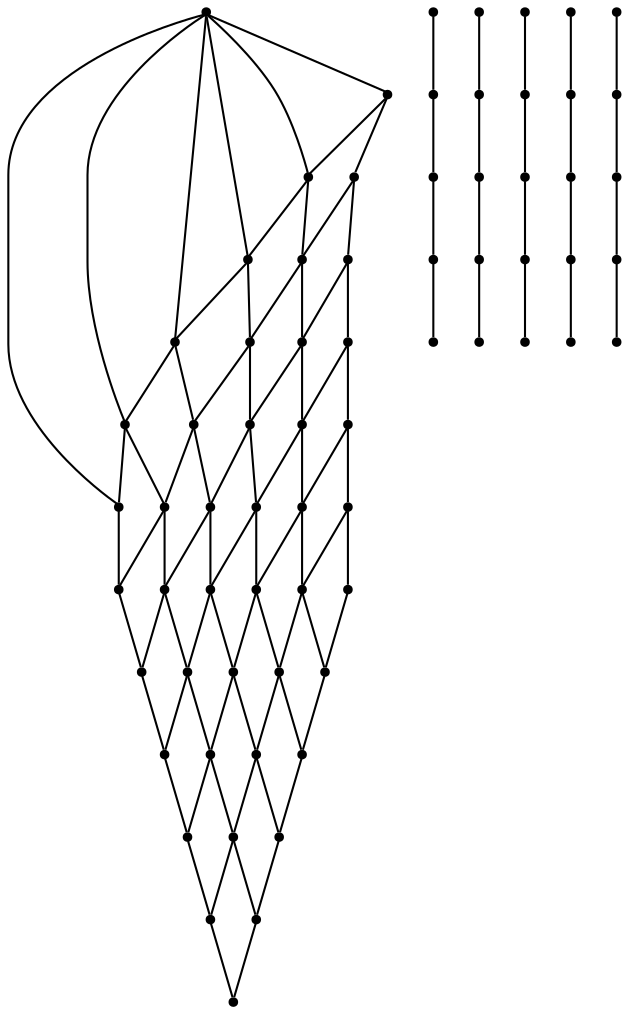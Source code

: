 graph {
  node [shape=point,comment="{\"directed\":false,\"doi\":\"10.4230/LIPIcs.GD.2024.24\",\"figure\":\"1 (1)\"}"]

  v0 [pos="1084.9940782591862,934.5242110192515"]
  v1 [pos="988.0156925785517,965.5282500155167"]
  v2 [pos="1003.8114751937403,973.3901919330513"]
  v3 [pos="1018.4047406570305,980.1298894186688"]
  v4 [pos="1033.5347547029623,988.1249531173922"]
  v5 [pos="1047.2609549795538,994.5921920416528"]
  v6 [pos="952.8723176143612,926.2685942175722"]
  v7 [pos="853.7800869158029,958.7793015595528"]
  v8 [pos="869.5758059351879,966.6417203312286"]
  v9 [pos="884.1690713984781,973.3824033154056"]
  v10 [pos="899.2990854444097,981.3759410808759"]
  v11 [pos="913.0253493168052,987.8442449793862"]
  v12 [pos="820.7506364642907,918.0129774158929"]
  v13 [pos="720.2937670114288,955.031228006786"]
  v14 [pos="736.0895496266176,962.893646778462"]
  v15 [pos="750.6828150899078,969.6339164890493"]
  v16 [pos="765.8127655400358,977.6278675281094"]
  v17 [pos="779.5390294124311,984.0961714266193"]
  v18 [pos="688.6288917184165,909.7573606142136"]
  v19 [pos="697.767990274943,861.6941349205077"]
  v20 [pos="706.0855582401705,811.7073114099709"]
  v21 [pos="716.3414627042525,763.5687586570347"]
  v22 [pos="724.7910555578169,715.7954761765433"]
  v23 [pos="733.9590902049954,665.8944069357996"]
  v24 [pos="744.7745105494186,616.3957390099915"]
  v25 [pos="754.6897958892555,563.0209462992661"]
  v26 [pos="556.507210568346,901.5016802319819"]
  v27 [pos="584.2558562737913,854.2553056827915"]
  v28 [pos="613.6643206560914,806.3762728488373"]
  v29 [pos="640.3239995170204,759.36671996149"]
  v30 [pos="668.1872289616572,711.2074399485332"]
  v31 [pos="695.9018350132092,662.676722349567"]
  v32 [pos="724.9046376631011,614.7569502767842"]
  v33 [pos="424.38553736775094,893.2460634303029"]
  v34 [pos="470.9342076034641,847.8762370893078"]
  v35 [pos="516.8015759948835,801.4909975392465"]
  v36 [pos="564.2167549540131,753.1749914650925"]
  v37 [pos="612.0107661658943,706.6834293365982"]
  v38 [pos="656.9590082558682,660.0411812993669"]
  v39 [pos="704.0974898228772,613.5516537485432"]
  v40 [pos="926.974452885122,874.6446350681856"]
  v41 [pos="898.0335925479662,823.7017666892085"]
  v42 [pos="870.0816469572651,773.1432268532012"]
  v43 [pos="842.8851559178906,721.7684875733393"]
  v44 [pos="812.5116093165468,670.8952081087556"]
  v45 [pos="784.9208878904669,618.9219215103906"]
  v46 [pos="811.6383753368962,868.4265524328972"]
  v47 [pos="803.5666051527007,818.9331140075085"]
  v48 [pos="793.277630870731,768.5654906746491"]
  v49 [pos="783.9299380782963,717.0792946867632"]
  v50 [pos="772.9432542346962,667.1967273867126"]
  v51 [pos="764.5741736685279,617.3491929709294"]
  v52 [pos="1039.1540799117543,882.8512630543873"]
  v53 [pos="992.292112898931,830.2133689437734"]
  v54 [pos="947.2943296779288,778.2658483641912"]
  v55 [pos="899.7821591687872,724.6951003915556"]
  v56 [pos="852.6972888642389,673.5308127395078"]
  v57 [pos="804.8774418571327,620.2676038979107"]
  v58 [pos="593.5560430009139,950.5318866491084"]
  v59 [pos="609.351762020299,958.3943690013367"]
  v60 [pos="623.9450274835892,965.1350519855134"]
  v61 [pos="639.0750415295208,973.1285897509839"]
  v62 [pos="652.8012418061126,979.5968936494941"]
  v63 [pos="463.8207625841767,946.7838130963419"]
  v64 [pos="479.6175786311743,954.6458185944284"]
  v65 [pos="494.2092621488491,961.3854524994937"]
  v66 [pos="509.3403175760653,969.3805161982173"]
  v67 [pos="523.0670345685616,975.8477551224779"]

  v33 -- v26 [id="-3",pos="424.38553736775094,893.2460634303029 556.507210568346,901.5016802319819 556.507210568346,901.5016802319819 556.507210568346,901.5016802319819"]
  v26 -- v18 [id="-4",pos="556.507210568346,901.5016802319819 688.6288917184165,909.7573606142136 688.6288917184165,909.7573606142136 688.6288917184165,909.7573606142136"]
  v18 -- v12 [id="-5",pos="688.6288917184165,909.7573606142136 820.7506364642907,918.0129774158929 820.7506364642907,918.0129774158929 820.7506364642907,918.0129774158929"]
  v12 -- v6 [id="-6",pos="820.7506364642907,918.0129774158929 952.8723176143612,926.2685942175722 952.8723176143612,926.2685942175722 952.8723176143612,926.2685942175722"]
  v6 -- v0 [id="-7",pos="952.8723176143612,926.2685942175722 1084.9940782591862,934.5242110192515 1084.9940782591862,934.5242110192515 1084.9940782591862,934.5242110192515"]
  v34 -- v27 [id="-12",pos="470.9342076034641,847.8762370893078 584.2558562737913,854.2553056827915 584.2558562737913,854.2553056827915 584.2558562737913,854.2553056827915"]
  v27 -- v19 [id="-13",pos="584.2558562737913,854.2553056827915 697.767990274943,861.6941349205077 697.767990274943,861.6941349205077 697.767990274943,861.6941349205077"]
  v19 -- v46 [id="-14",pos="697.767990274943,861.6941349205077 811.6383753368962,868.4265524328972 811.6383753368962,868.4265524328972 811.6383753368962,868.4265524328972"]
  v46 -- v40 [id="-15",pos="811.6383753368962,868.4265524328972 926.974452885122,874.6446350681856 926.974452885122,874.6446350681856 926.974452885122,874.6446350681856"]
  v40 -- v52 [id="-16",pos="926.974452885122,874.6446350681856 1039.1540799117543,882.8512630543873 1039.1540799117543,882.8512630543873 1039.1540799117543,882.8512630543873"]
  v35 -- v28 [id="-19",pos="516.8015759948835,801.4909975392465 613.6643206560914,806.3762728488373 613.6643206560914,806.3762728488373 613.6643206560914,806.3762728488373"]
  v28 -- v20 [id="-20",pos="613.6643206560914,806.3762728488373 706.0855582401705,811.7073114099709 706.0855582401705,811.7073114099709 706.0855582401705,811.7073114099709"]
  v20 -- v47 [id="-21",pos="706.0855582401705,811.7073114099709 803.5666051527007,818.9331140075085 803.5666051527007,818.9331140075085 803.5666051527007,818.9331140075085"]
  v47 -- v41 [id="-22",pos="803.5666051527007,818.9331140075085 898.0335925479662,823.7017666892085 898.0335925479662,823.7017666892085 898.0335925479662,823.7017666892085"]
  v41 -- v53 [id="-23",pos="898.0335925479662,823.7017666892085 992.292112898931,830.2133689437734 992.292112898931,830.2133689437734 992.292112898931,830.2133689437734"]
  v36 -- v29 [id="-26",pos="564.2167549540131,753.1749914650925 640.3239995170204,759.36671996149 640.3239995170204,759.36671996149 640.3239995170204,759.36671996149"]
  v29 -- v21 [id="-27",pos="640.3239995170204,759.36671996149 716.3414627042525,763.5687586570347 716.3414627042525,763.5687586570347 716.3414627042525,763.5687586570347"]
  v21 -- v48 [id="-28",pos="716.3414627042525,763.5687586570347 793.277630870731,768.5654906746491 793.277630870731,768.5654906746491 793.277630870731,768.5654906746491"]
  v48 -- v42 [id="-29",pos="793.277630870731,768.5654906746491 870.0816469572651,773.1432268532012 870.0816469572651,773.1432268532012 870.0816469572651,773.1432268532012"]
  v42 -- v54 [id="-30",pos="870.0816469572651,773.1432268532012 947.2943296779288,778.2658483641912 947.2943296779288,778.2658483641912 947.2943296779288,778.2658483641912"]
  v37 -- v30 [id="-33",pos="612.0107661658943,706.6834293365982 668.1872289616572,711.2074399485332 668.1872289616572,711.2074399485332 668.1872289616572,711.2074399485332"]
  v30 -- v22 [id="-34",pos="668.1872289616572,711.2074399485332 724.7910555578169,715.7954761765433 724.7910555578169,715.7954761765433 724.7910555578169,715.7954761765433"]
  v22 -- v49 [id="-35",pos="724.7910555578169,715.7954761765433 783.9299380782963,717.0792946867632 783.9299380782963,717.0792946867632 783.9299380782963,717.0792946867632"]
  v49 -- v43 [id="-36",pos="783.9299380782963,717.0792946867632 842.8851559178906,721.7684875733393 842.8851559178906,721.7684875733393 842.8851559178906,721.7684875733393"]
  v43 -- v55 [id="-37",pos="842.8851559178906,721.7684875733393 899.7821591687872,724.6951003915556 899.7821591687872,724.6951003915556 899.7821591687872,724.6951003915556"]
  v38 -- v31 [id="-40",pos="656.9590082558682,660.0411812993669 695.9018350132092,662.676722349567 695.9018350132092,662.676722349567 695.9018350132092,662.676722349567"]
  v31 -- v23 [id="-41",pos="695.9018350132092,662.676722349567 733.9590902049954,665.8944069357996 733.9590902049954,665.8944069357996 733.9590902049954,665.8944069357996"]
  v23 -- v50 [id="-42",pos="733.9590902049954,665.8944069357996 772.9432542346962,667.1967273867126 772.9432542346962,667.1967273867126 772.9432542346962,667.1967273867126"]
  v50 -- v44 [id="-43",pos="772.9432542346962,667.1967273867126 812.5116093165468,670.8952081087556 812.5116093165468,670.8952081087556 812.5116093165468,670.8952081087556"]
  v44 -- v56 [id="-44",pos="812.5116093165468,670.8952081087556 852.6972888642389,673.5308127395078 852.6972888642389,673.5308127395078 852.6972888642389,673.5308127395078"]
  v39 -- v32 [id="-47",pos="704.0974898228772,613.5516537485432 724.9046376631011,614.7569502767842 724.9046376631011,614.7569502767842 724.9046376631011,614.7569502767842"]
  v32 -- v24 [id="-48",pos="724.9046376631011,614.7569502767842 744.7745105494186,616.3957390099915 744.7745105494186,616.3957390099915 744.7745105494186,616.3957390099915"]
  v24 -- v51 [id="-49",pos="744.7745105494186,616.3957390099915 764.5741736685279,617.3491929709294 764.5741736685279,617.3491929709294 764.5741736685279,617.3491929709294"]
  v51 -- v45 [id="-50",pos="764.5741736685279,617.3491929709294 784.9208878904669,618.9219215103906 784.9208878904669,618.9219215103906 784.9208878904669,618.9219215103906"]
  v45 -- v57 [id="-51",pos="784.9208878904669,618.9219215103906 804.8774418571327,620.2676038979107 804.8774418571327,620.2676038979107 804.8774418571327,620.2676038979107"]
  v67 -- v66 [id="-53",pos="523.0670345685616,975.8477551224779 509.3403175760653,969.3805161982173 509.3403175760653,969.3805161982173 509.3403175760653,969.3805161982173"]
  v66 -- v65 [id="-54",pos="509.3403175760653,969.3805161982173 494.2092621488491,961.3854524994937 494.2092621488491,961.3854524994937 494.2092621488491,961.3854524994937"]
  v65 -- v64 [id="-55",pos="494.2092621488491,961.3854524994937 479.6175786311743,954.6458185944284 479.6175786311743,954.6458185944284 479.6175786311743,954.6458185944284"]
  v64 -- v63 [id="-56",pos="479.6175786311743,954.6458185944284 463.8207625841767,946.7838130963419 463.8207625841767,946.7838130963419 463.8207625841767,946.7838130963419"]
  v62 -- v61 [id="-60",pos="652.8012418061126,979.5968936494941 639.0750415295208,973.1285897509839 639.0750415295208,973.1285897509839 639.0750415295208,973.1285897509839"]
  v61 -- v60 [id="-61",pos="639.0750415295208,973.1285897509839 623.9450274835892,965.1350519855134 623.9450274835892,965.1350519855134 623.9450274835892,965.1350519855134"]
  v60 -- v59 [id="-62",pos="623.9450274835892,965.1350519855134 609.351762020299,958.3943690013367 609.351762020299,958.3943690013367 609.351762020299,958.3943690013367"]
  v59 -- v58 [id="-63",pos="609.351762020299,958.3943690013367 593.5560430009139,950.5318866491084 593.5560430009139,950.5318866491084 593.5560430009139,950.5318866491084"]
  v25 -- v57 [id="-67",pos="754.6897958892555,563.0209462992661 804.8774418571327,620.2676038979107 804.8774418571327,620.2676038979107 804.8774418571327,620.2676038979107"]
  v57 -- v56 [id="-68",pos="804.8774418571327,620.2676038979107 852.6972888642389,673.5308127395078 852.6972888642389,673.5308127395078 852.6972888642389,673.5308127395078"]
  v56 -- v55 [id="-69",pos="852.6972888642389,673.5308127395078 899.7821591687872,724.6951003915556 899.7821591687872,724.6951003915556 899.7821591687872,724.6951003915556"]
  v55 -- v54 [id="-70",pos="899.7821591687872,724.6951003915556 947.2943296779288,778.2658483641912 947.2943296779288,778.2658483641912 947.2943296779288,778.2658483641912"]
  v54 -- v53 [id="-71",pos="947.2943296779288,778.2658483641912 992.292112898931,830.2133689437734 992.292112898931,830.2133689437734 992.292112898931,830.2133689437734"]
  v53 -- v52 [id="-72",pos="992.292112898931,830.2133689437734 1039.1540799117543,882.8512630543873 1039.1540799117543,882.8512630543873 1039.1540799117543,882.8512630543873"]
  v52 -- v0 [id="-73",pos="1039.1540799117543,882.8512630543873 1084.9940782591862,934.5242110192515 1084.9940782591862,934.5242110192515 1084.9940782591862,934.5242110192515"]
  v25 -- v51 [id="-75",pos="754.6897958892555,563.0209462992661 764.5741736685279,617.3491929709294 764.5741736685279,617.3491929709294 764.5741736685279,617.3491929709294"]
  v51 -- v50 [id="-76",pos="764.5741736685279,617.3491929709294 772.9432542346962,667.1967273867126 772.9432542346962,667.1967273867126 772.9432542346962,667.1967273867126"]
  v50 -- v49 [id="-77",pos="772.9432542346962,667.1967273867126 783.9299380782963,717.0792946867632 783.9299380782963,717.0792946867632 783.9299380782963,717.0792946867632"]
  v49 -- v48 [id="-78",pos="783.9299380782963,717.0792946867632 793.277630870731,768.5654906746491 793.277630870731,768.5654906746491 793.277630870731,768.5654906746491"]
  v48 -- v47 [id="-79",pos="793.277630870731,768.5654906746491 803.5666051527007,818.9331140075085 803.5666051527007,818.9331140075085 803.5666051527007,818.9331140075085"]
  v47 -- v46 [id="-80",pos="803.5666051527007,818.9331140075085 811.6383753368962,868.4265524328972 811.6383753368962,868.4265524328972 811.6383753368962,868.4265524328972"]
  v46 -- v12 [id="-81",pos="811.6383753368962,868.4265524328972 820.7506364642907,918.0129774158929 820.7506364642907,918.0129774158929 820.7506364642907,918.0129774158929"]
  v25 -- v45 [id="-83",pos="754.6897958892555,563.0209462992661 784.9208878904669,618.9219215103906 784.9208878904669,618.9219215103906 784.9208878904669,618.9219215103906"]
  v45 -- v44 [id="-84",pos="784.9208878904669,618.9219215103906 812.5116093165468,670.8952081087556 812.5116093165468,670.8952081087556 812.5116093165468,670.8952081087556"]
  v44 -- v43 [id="-85",pos="812.5116093165468,670.8952081087556 842.8851559178906,721.7684875733393 842.8851559178906,721.7684875733393 842.8851559178906,721.7684875733393"]
  v43 -- v42 [id="-86",pos="842.8851559178906,721.7684875733393 870.0816469572651,773.1432268532012 870.0816469572651,773.1432268532012 870.0816469572651,773.1432268532012"]
  v42 -- v41 [id="-87",pos="870.0816469572651,773.1432268532012 898.0335925479662,823.7017666892085 898.0335925479662,823.7017666892085 898.0335925479662,823.7017666892085"]
  v41 -- v40 [id="-88",pos="898.0335925479662,823.7017666892085 926.974452885122,874.6446350681856 926.974452885122,874.6446350681856 926.974452885122,874.6446350681856"]
  v40 -- v6 [id="-89",pos="926.974452885122,874.6446350681856 952.8723176143612,926.2685942175722 952.8723176143612,926.2685942175722 952.8723176143612,926.2685942175722"]
  v25 -- v39 [id="-91",pos="754.6897958892555,563.0209462992661 704.0974898228772,613.5516537485432 704.0974898228772,613.5516537485432 704.0974898228772,613.5516537485432"]
  v39 -- v38 [id="-92",pos="704.0974898228772,613.5516537485432 656.9590082558682,660.0411812993669 656.9590082558682,660.0411812993669 656.9590082558682,660.0411812993669"]
  v38 -- v37 [id="-93",pos="656.9590082558682,660.0411812993669 612.0107661658943,706.6834293365982 612.0107661658943,706.6834293365982 612.0107661658943,706.6834293365982"]
  v37 -- v36 [id="-94",pos="612.0107661658943,706.6834293365982 564.2167549540131,753.1749914650925 564.2167549540131,753.1749914650925 564.2167549540131,753.1749914650925"]
  v36 -- v35 [id="-95",pos="564.2167549540131,753.1749914650925 516.8015759948835,801.4909975392465 516.8015759948835,801.4909975392465 516.8015759948835,801.4909975392465"]
  v35 -- v34 [id="-96",pos="516.8015759948835,801.4909975392465 470.9342076034641,847.8762370893078 470.9342076034641,847.8762370893078 470.9342076034641,847.8762370893078"]
  v34 -- v33 [id="-97",pos="470.9342076034641,847.8762370893078 424.38553736775094,893.2460634303029 424.38553736775094,893.2460634303029 424.38553736775094,893.2460634303029"]
  v25 -- v32 [id="-99",pos="754.6897958892555,563.0209462992661 724.9046376631011,614.7569502767842 724.9046376631011,614.7569502767842 724.9046376631011,614.7569502767842"]
  v32 -- v31 [id="-100",pos="724.9046376631011,614.7569502767842 695.9018350132092,662.676722349567 695.9018350132092,662.676722349567 695.9018350132092,662.676722349567"]
  v31 -- v30 [id="-101",pos="695.9018350132092,662.676722349567 668.1872289616572,711.2074399485332 668.1872289616572,711.2074399485332 668.1872289616572,711.2074399485332"]
  v30 -- v29 [id="-102",pos="668.1872289616572,711.2074399485332 640.3239995170204,759.36671996149 640.3239995170204,759.36671996149 640.3239995170204,759.36671996149"]
  v29 -- v28 [id="-103",pos="640.3239995170204,759.36671996149 613.6643206560914,806.3762728488373 613.6643206560914,806.3762728488373 613.6643206560914,806.3762728488373"]
  v28 -- v27 [id="-104",pos="613.6643206560914,806.3762728488373 584.2558562737913,854.2553056827915 584.2558562737913,854.2553056827915 584.2558562737913,854.2553056827915"]
  v27 -- v26 [id="-105",pos="584.2558562737913,854.2553056827915 556.507210568346,901.5016802319819 556.507210568346,901.5016802319819 556.507210568346,901.5016802319819"]
  v25 -- v24 [id="-107",pos="754.6897958892555,563.0209462992661 744.7745105494186,616.3957390099915 744.7745105494186,616.3957390099915 744.7745105494186,616.3957390099915"]
  v24 -- v23 [id="-108",pos="744.7745105494186,616.3957390099915 733.9590902049954,665.8944069357996 733.9590902049954,665.8944069357996 733.9590902049954,665.8944069357996"]
  v23 -- v22 [id="-109",pos="733.9590902049954,665.8944069357996 724.7910555578169,715.7954761765433 724.7910555578169,715.7954761765433 724.7910555578169,715.7954761765433"]
  v22 -- v21 [id="-110",pos="724.7910555578169,715.7954761765433 716.3414627042525,763.5687586570347 716.3414627042525,763.5687586570347 716.3414627042525,763.5687586570347"]
  v21 -- v20 [id="-111",pos="716.3414627042525,763.5687586570347 706.0855582401705,811.7073114099709 706.0855582401705,811.7073114099709 706.0855582401705,811.7073114099709"]
  v20 -- v19 [id="-112",pos="706.0855582401705,811.7073114099709 697.767990274943,861.6941349205077 697.767990274943,861.6941349205077 697.767990274943,861.6941349205077"]
  v19 -- v18 [id="-113",pos="697.767990274943,861.6941349205077 688.6288917184165,909.7573606142136 688.6288917184165,909.7573606142136 688.6288917184165,909.7573606142136"]
  v17 -- v16 [id="-115",pos="779.5390294124311,984.0961714266193 765.8127655400358,977.6278675281094 765.8127655400358,977.6278675281094 765.8127655400358,977.6278675281094"]
  v16 -- v15 [id="-116",pos="765.8127655400358,977.6278675281094 750.6828150899078,969.6339164890493 750.6828150899078,969.6339164890493 750.6828150899078,969.6339164890493"]
  v15 -- v14 [id="-117",pos="750.6828150899078,969.6339164890493 736.0895496266176,962.893646778462 736.0895496266176,962.893646778462 736.0895496266176,962.893646778462"]
  v14 -- v13 [id="-118",pos="736.0895496266176,962.893646778462 720.2937670114288,955.031228006786 720.2937670114288,955.031228006786 720.2937670114288,955.031228006786"]
  v11 -- v10 [id="-122",pos="913.0253493168052,987.8442449793862 899.2990854444097,981.3759410808759 899.2990854444097,981.3759410808759 899.2990854444097,981.3759410808759"]
  v10 -- v9 [id="-123",pos="899.2990854444097,981.3759410808759 884.1690713984781,973.3824033154056 884.1690713984781,973.3824033154056 884.1690713984781,973.3824033154056"]
  v9 -- v8 [id="-124",pos="884.1690713984781,973.3824033154056 869.5758059351879,966.6417203312286 869.5758059351879,966.6417203312286 869.5758059351879,966.6417203312286"]
  v8 -- v7 [id="-125",pos="869.5758059351879,966.6417203312286 853.7800869158029,958.7793015595528 853.7800869158029,958.7793015595528 853.7800869158029,958.7793015595528"]
  v5 -- v4 [id="-129",pos="1047.2609549795538,994.5921920416528 1033.5347547029623,988.1249531173922 1033.5347547029623,988.1249531173922 1033.5347547029623,988.1249531173922"]
  v4 -- v3 [id="-130",pos="1033.5347547029623,988.1249531173922 1018.4047406570305,980.1298894186688 1018.4047406570305,980.1298894186688 1018.4047406570305,980.1298894186688"]
  v3 -- v2 [id="-131",pos="1018.4047406570305,980.1298894186688 1003.8114751937403,973.3901919330513 1003.8114751937403,973.3901919330513 1003.8114751937403,973.3901919330513"]
  v2 -- v1 [id="-132",pos="1003.8114751937403,973.3901919330513 988.0156925785517,965.5282500155167 988.0156925785517,965.5282500155167 988.0156925785517,965.5282500155167"]
}